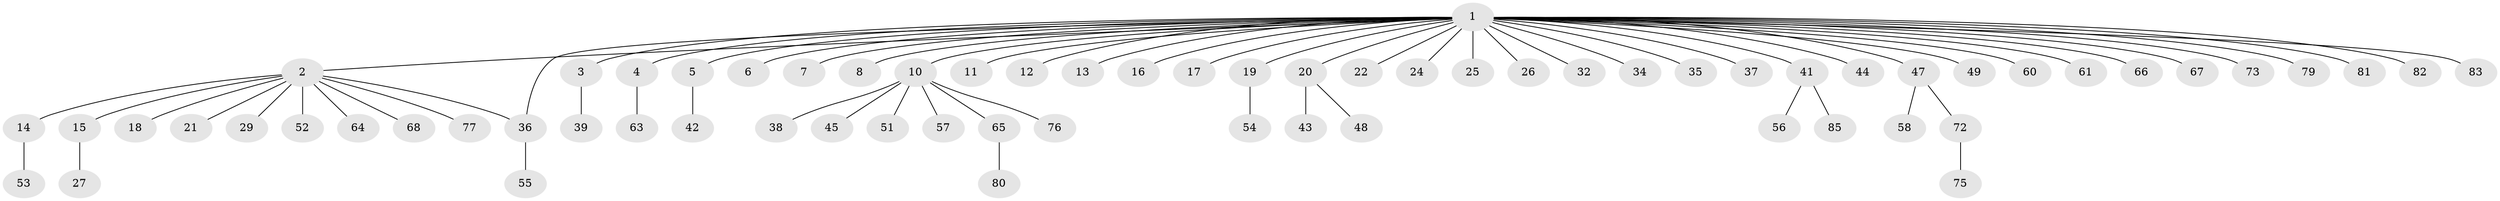 // Generated by graph-tools (version 1.1) at 2025/51/02/27/25 19:51:58]
// undirected, 68 vertices, 68 edges
graph export_dot {
graph [start="1"]
  node [color=gray90,style=filled];
  1 [super="+30"];
  2 [super="+9"];
  3 [super="+46"];
  4;
  5 [super="+78"];
  6;
  7 [super="+86"];
  8 [super="+70"];
  10 [super="+31"];
  11;
  12 [super="+40"];
  13;
  14 [super="+28"];
  15 [super="+23"];
  16;
  17;
  18;
  19 [super="+59"];
  20 [super="+62"];
  21;
  22;
  24 [super="+33"];
  25;
  26;
  27;
  29;
  32;
  34;
  35;
  36;
  37;
  38;
  39;
  41 [super="+71"];
  42 [super="+50"];
  43;
  44;
  45 [super="+69"];
  47 [super="+74"];
  48;
  49;
  51;
  52;
  53;
  54 [super="+87"];
  55;
  56;
  57;
  58;
  60;
  61;
  63;
  64;
  65 [super="+84"];
  66;
  67;
  68;
  72;
  73;
  75;
  76;
  77;
  79;
  80;
  81;
  82;
  83;
  85;
  1 -- 2;
  1 -- 3;
  1 -- 4;
  1 -- 5;
  1 -- 6;
  1 -- 7;
  1 -- 8;
  1 -- 10;
  1 -- 11;
  1 -- 12;
  1 -- 13;
  1 -- 16;
  1 -- 17;
  1 -- 19;
  1 -- 20;
  1 -- 22;
  1 -- 24;
  1 -- 25;
  1 -- 26;
  1 -- 32;
  1 -- 34;
  1 -- 35;
  1 -- 36;
  1 -- 37;
  1 -- 41;
  1 -- 44;
  1 -- 47;
  1 -- 49;
  1 -- 60;
  1 -- 61;
  1 -- 66;
  1 -- 67;
  1 -- 73;
  1 -- 79;
  1 -- 81;
  1 -- 82;
  1 -- 83;
  2 -- 14;
  2 -- 52;
  2 -- 77;
  2 -- 64;
  2 -- 36;
  2 -- 68;
  2 -- 15;
  2 -- 18;
  2 -- 21;
  2 -- 29;
  3 -- 39;
  4 -- 63;
  5 -- 42;
  10 -- 45;
  10 -- 57;
  10 -- 65;
  10 -- 51;
  10 -- 76;
  10 -- 38;
  14 -- 53;
  15 -- 27;
  19 -- 54;
  20 -- 43;
  20 -- 48;
  36 -- 55;
  41 -- 56;
  41 -- 85;
  47 -- 58;
  47 -- 72;
  65 -- 80;
  72 -- 75;
}
